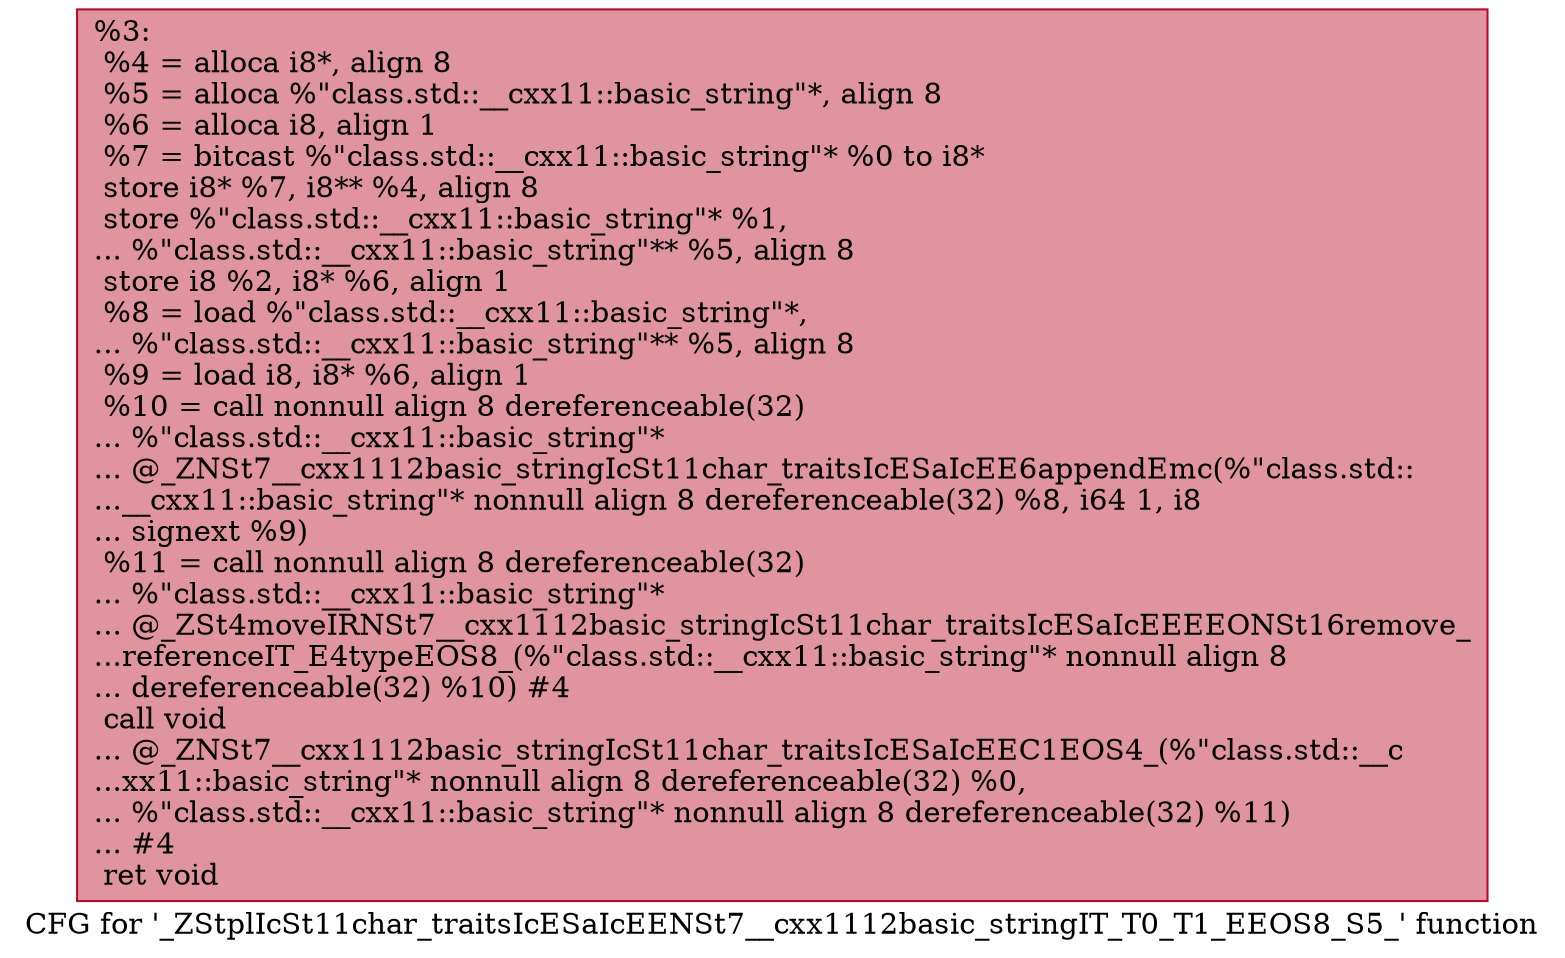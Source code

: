 digraph "CFG for '_ZStplIcSt11char_traitsIcESaIcEENSt7__cxx1112basic_stringIT_T0_T1_EEOS8_S5_' function" {
	label="CFG for '_ZStplIcSt11char_traitsIcESaIcEENSt7__cxx1112basic_stringIT_T0_T1_EEOS8_S5_' function";

	Node0x55faed12d0a0 [shape=record,color="#b70d28ff", style=filled, fillcolor="#b70d2870",label="{%3:\l  %4 = alloca i8*, align 8\l  %5 = alloca %\"class.std::__cxx11::basic_string\"*, align 8\l  %6 = alloca i8, align 1\l  %7 = bitcast %\"class.std::__cxx11::basic_string\"* %0 to i8*\l  store i8* %7, i8** %4, align 8\l  store %\"class.std::__cxx11::basic_string\"* %1,\l... %\"class.std::__cxx11::basic_string\"** %5, align 8\l  store i8 %2, i8* %6, align 1\l  %8 = load %\"class.std::__cxx11::basic_string\"*,\l... %\"class.std::__cxx11::basic_string\"** %5, align 8\l  %9 = load i8, i8* %6, align 1\l  %10 = call nonnull align 8 dereferenceable(32)\l... %\"class.std::__cxx11::basic_string\"*\l... @_ZNSt7__cxx1112basic_stringIcSt11char_traitsIcESaIcEE6appendEmc(%\"class.std::\l...__cxx11::basic_string\"* nonnull align 8 dereferenceable(32) %8, i64 1, i8\l... signext %9)\l  %11 = call nonnull align 8 dereferenceable(32)\l... %\"class.std::__cxx11::basic_string\"*\l... @_ZSt4moveIRNSt7__cxx1112basic_stringIcSt11char_traitsIcESaIcEEEEONSt16remove_\l...referenceIT_E4typeEOS8_(%\"class.std::__cxx11::basic_string\"* nonnull align 8\l... dereferenceable(32) %10) #4\l  call void\l... @_ZNSt7__cxx1112basic_stringIcSt11char_traitsIcESaIcEEC1EOS4_(%\"class.std::__c\l...xx11::basic_string\"* nonnull align 8 dereferenceable(32) %0,\l... %\"class.std::__cxx11::basic_string\"* nonnull align 8 dereferenceable(32) %11)\l... #4\l  ret void\l}"];
}
